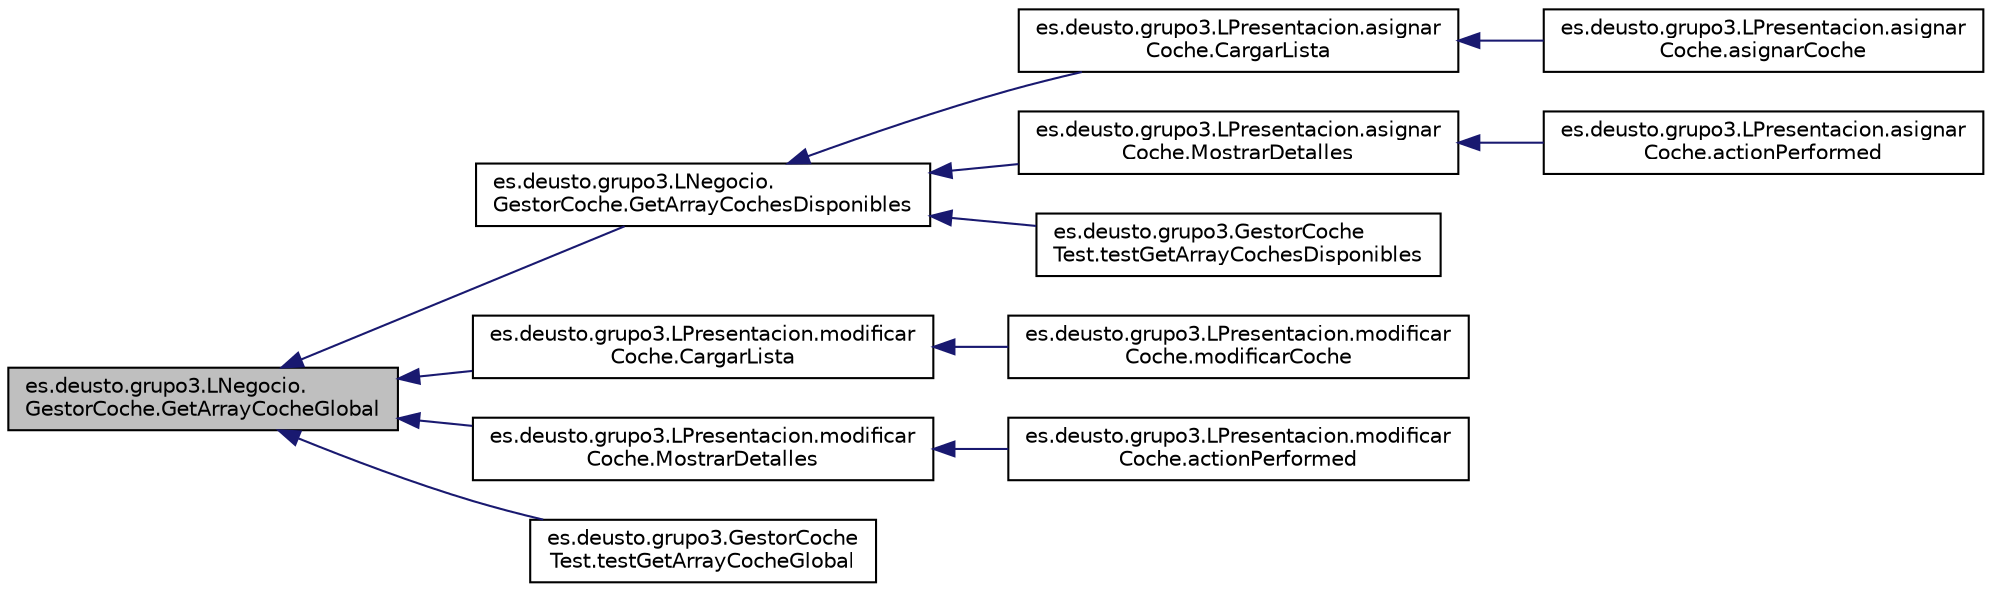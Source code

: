 digraph "es.deusto.grupo3.LNegocio.GestorCoche.GetArrayCocheGlobal"
{
  edge [fontname="Helvetica",fontsize="10",labelfontname="Helvetica",labelfontsize="10"];
  node [fontname="Helvetica",fontsize="10",shape=record];
  rankdir="LR";
  Node41 [label="es.deusto.grupo3.LNegocio.\lGestorCoche.GetArrayCocheGlobal",height=0.2,width=0.4,color="black", fillcolor="grey75", style="filled", fontcolor="black"];
  Node41 -> Node42 [dir="back",color="midnightblue",fontsize="10",style="solid",fontname="Helvetica"];
  Node42 [label="es.deusto.grupo3.LNegocio.\lGestorCoche.GetArrayCochesDisponibles",height=0.2,width=0.4,color="black", fillcolor="white", style="filled",URL="$classes_1_1deusto_1_1grupo3_1_1_l_negocio_1_1_gestor_coche.html#ae0661834e347a02854d4406131de5434"];
  Node42 -> Node43 [dir="back",color="midnightblue",fontsize="10",style="solid",fontname="Helvetica"];
  Node43 [label="es.deusto.grupo3.LPresentacion.asignar\lCoche.CargarLista",height=0.2,width=0.4,color="black", fillcolor="white", style="filled",URL="$classes_1_1deusto_1_1grupo3_1_1_l_presentacion_1_1asignar_coche.html#a7765fc043a6862bb2759629431d87afa"];
  Node43 -> Node44 [dir="back",color="midnightblue",fontsize="10",style="solid",fontname="Helvetica"];
  Node44 [label="es.deusto.grupo3.LPresentacion.asignar\lCoche.asignarCoche",height=0.2,width=0.4,color="black", fillcolor="white", style="filled",URL="$classes_1_1deusto_1_1grupo3_1_1_l_presentacion_1_1asignar_coche.html#a7fc81f5be7d59409897e26c8e5ca0d1b"];
  Node42 -> Node45 [dir="back",color="midnightblue",fontsize="10",style="solid",fontname="Helvetica"];
  Node45 [label="es.deusto.grupo3.LPresentacion.asignar\lCoche.MostrarDetalles",height=0.2,width=0.4,color="black", fillcolor="white", style="filled",URL="$classes_1_1deusto_1_1grupo3_1_1_l_presentacion_1_1asignar_coche.html#a90a6140f9bb2d9c584fed64681aa72b5"];
  Node45 -> Node46 [dir="back",color="midnightblue",fontsize="10",style="solid",fontname="Helvetica"];
  Node46 [label="es.deusto.grupo3.LPresentacion.asignar\lCoche.actionPerformed",height=0.2,width=0.4,color="black", fillcolor="white", style="filled",URL="$classes_1_1deusto_1_1grupo3_1_1_l_presentacion_1_1asignar_coche.html#a30c5071710d7ef69cbb77ba6ecb65041"];
  Node42 -> Node47 [dir="back",color="midnightblue",fontsize="10",style="solid",fontname="Helvetica"];
  Node47 [label="es.deusto.grupo3.GestorCoche\lTest.testGetArrayCochesDisponibles",height=0.2,width=0.4,color="black", fillcolor="white", style="filled",URL="$classes_1_1deusto_1_1grupo3_1_1_gestor_coche_test.html#aeabc0f37e7c2e89e4f89cf5c20e44cb0"];
  Node41 -> Node48 [dir="back",color="midnightblue",fontsize="10",style="solid",fontname="Helvetica"];
  Node48 [label="es.deusto.grupo3.LPresentacion.modificar\lCoche.CargarLista",height=0.2,width=0.4,color="black", fillcolor="white", style="filled",URL="$classes_1_1deusto_1_1grupo3_1_1_l_presentacion_1_1modificar_coche.html#a2723ce9da99a1d7a63f4e48b53f6313b"];
  Node48 -> Node49 [dir="back",color="midnightblue",fontsize="10",style="solid",fontname="Helvetica"];
  Node49 [label="es.deusto.grupo3.LPresentacion.modificar\lCoche.modificarCoche",height=0.2,width=0.4,color="black", fillcolor="white", style="filled",URL="$classes_1_1deusto_1_1grupo3_1_1_l_presentacion_1_1modificar_coche.html#aea90be8e8c0902ec14975050cbe62932"];
  Node41 -> Node50 [dir="back",color="midnightblue",fontsize="10",style="solid",fontname="Helvetica"];
  Node50 [label="es.deusto.grupo3.LPresentacion.modificar\lCoche.MostrarDetalles",height=0.2,width=0.4,color="black", fillcolor="white", style="filled",URL="$classes_1_1deusto_1_1grupo3_1_1_l_presentacion_1_1modificar_coche.html#aaa6ebda7978ced9fadb60ac4a5fd36e6"];
  Node50 -> Node51 [dir="back",color="midnightblue",fontsize="10",style="solid",fontname="Helvetica"];
  Node51 [label="es.deusto.grupo3.LPresentacion.modificar\lCoche.actionPerformed",height=0.2,width=0.4,color="black", fillcolor="white", style="filled",URL="$classes_1_1deusto_1_1grupo3_1_1_l_presentacion_1_1modificar_coche.html#a3134e1d426dd1f3fce5c3b82cede3270"];
  Node41 -> Node52 [dir="back",color="midnightblue",fontsize="10",style="solid",fontname="Helvetica"];
  Node52 [label="es.deusto.grupo3.GestorCoche\lTest.testGetArrayCocheGlobal",height=0.2,width=0.4,color="black", fillcolor="white", style="filled",URL="$classes_1_1deusto_1_1grupo3_1_1_gestor_coche_test.html#a41a6da4544a551a51a5a222c1c9475af"];
}
